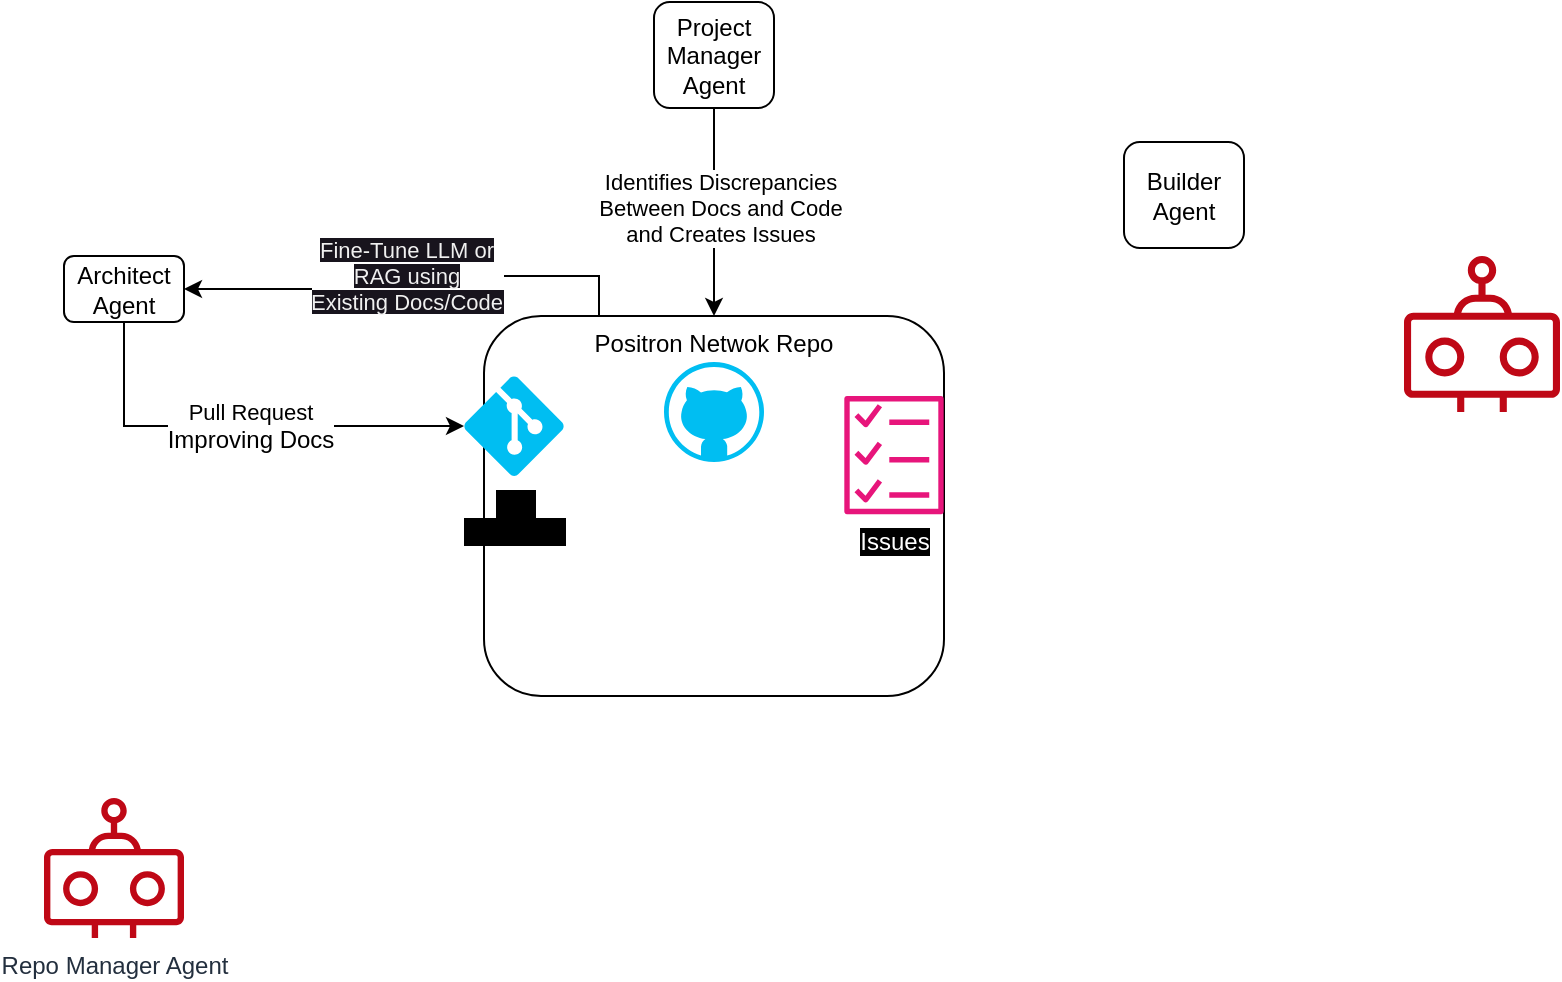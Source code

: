 <mxfile version="22.1.2" type="device">
  <diagram id="fwKmZzDpUcPgBW0NIkbe" name="Page-1">
    <mxGraphModel dx="1096" dy="640" grid="1" gridSize="10" guides="1" tooltips="1" connect="1" arrows="1" fold="1" page="1" pageScale="1" pageWidth="850" pageHeight="1100" math="0" shadow="0">
      <root>
        <mxCell id="0" />
        <mxCell id="1" parent="0" />
        <mxCell id="I9ISP0G6ngIsurMLvayH-34" value="&lt;span style=&quot;color: rgb(240, 240, 240); font-family: Helvetica; font-size: 11px; font-style: normal; font-variant-ligatures: normal; font-variant-caps: normal; font-weight: 400; letter-spacing: normal; orphans: 2; text-align: center; text-indent: 0px; text-transform: none; widows: 2; word-spacing: 0px; -webkit-text-stroke-width: 0px; background-color: rgb(24, 20, 29); text-decoration-thickness: initial; text-decoration-style: initial; text-decoration-color: initial; float: none; display: inline !important;&quot;&gt;Fine-Tune LLM or&lt;/span&gt;&lt;br style=&quot;border-color: rgb(0, 0, 0); color: rgb(240, 240, 240); font-family: Helvetica; font-size: 11px; font-style: normal; font-variant-ligatures: normal; font-variant-caps: normal; font-weight: 400; letter-spacing: normal; orphans: 2; text-align: center; text-indent: 0px; text-transform: none; widows: 2; word-spacing: 0px; -webkit-text-stroke-width: 0px; text-decoration-thickness: initial; text-decoration-style: initial; text-decoration-color: initial;&quot;&gt;&lt;span style=&quot;color: rgb(240, 240, 240); font-family: Helvetica; font-size: 11px; font-style: normal; font-variant-ligatures: normal; font-variant-caps: normal; font-weight: 400; letter-spacing: normal; orphans: 2; text-align: center; text-indent: 0px; text-transform: none; widows: 2; word-spacing: 0px; -webkit-text-stroke-width: 0px; background-color: rgb(24, 20, 29); text-decoration-thickness: initial; text-decoration-style: initial; text-decoration-color: initial; float: none; display: inline !important;&quot;&gt;RAG using&lt;/span&gt;&lt;br style=&quot;border-color: rgb(0, 0, 0); color: rgb(240, 240, 240); font-family: Helvetica; font-size: 11px; font-style: normal; font-variant-ligatures: normal; font-variant-caps: normal; font-weight: 400; letter-spacing: normal; orphans: 2; text-align: center; text-indent: 0px; text-transform: none; widows: 2; word-spacing: 0px; -webkit-text-stroke-width: 0px; text-decoration-thickness: initial; text-decoration-style: initial; text-decoration-color: initial;&quot;&gt;&lt;span style=&quot;color: rgb(240, 240, 240); font-family: Helvetica; font-size: 11px; font-style: normal; font-variant-ligatures: normal; font-variant-caps: normal; font-weight: 400; letter-spacing: normal; orphans: 2; text-align: center; text-indent: 0px; text-transform: none; widows: 2; word-spacing: 0px; -webkit-text-stroke-width: 0px; background-color: rgb(24, 20, 29); text-decoration-thickness: initial; text-decoration-style: initial; text-decoration-color: initial; float: none; display: inline !important;&quot;&gt;Existing Docs/Code&lt;/span&gt;" style="edgeStyle=orthogonalEdgeStyle;rounded=0;orthogonalLoop=1;jettySize=auto;html=1;exitX=0.25;exitY=0;exitDx=0;exitDy=0;entryX=1;entryY=0.5;entryDx=0;entryDy=0;" edge="1" parent="1" source="I9ISP0G6ngIsurMLvayH-22" target="I9ISP0G6ngIsurMLvayH-31">
          <mxGeometry relative="1" as="geometry" />
        </mxCell>
        <mxCell id="I9ISP0G6ngIsurMLvayH-22" value="Positron Netwok Repo" style="rounded=1;whiteSpace=wrap;html=1;verticalAlign=top;" vertex="1" parent="1">
          <mxGeometry x="260" y="187" width="230" height="190" as="geometry" />
        </mxCell>
        <mxCell id="3" value="" style="verticalLabelPosition=bottom;html=1;verticalAlign=top;align=center;strokeColor=none;fillColor=#00BEF2;shape=mxgraph.azure.github_code;pointerEvents=1;labelBackgroundColor=#FFFFFF;" parent="1" vertex="1">
          <mxGeometry x="350" y="210" width="50" height="50" as="geometry" />
        </mxCell>
        <mxCell id="8" value="&lt;span style=&quot;background-color: rgb(255, 255, 255);&quot;&gt;&lt;br&gt;&lt;/span&gt;" style="sketch=0;outlineConnect=0;fontColor=#232F3E;gradientColor=none;fillColor=#BF0816;strokeColor=none;dashed=0;verticalLabelPosition=bottom;verticalAlign=top;align=center;html=1;fontSize=12;fontStyle=0;aspect=fixed;pointerEvents=1;shape=mxgraph.aws4.waf_bot;" parent="1" vertex="1">
          <mxGeometry x="720" y="157" width="78" height="78" as="geometry" />
        </mxCell>
        <mxCell id="I9ISP0G6ngIsurMLvayH-11" value="&lt;font style=&quot;&quot; color=&quot;#ffffff&quot;&gt;Issues&lt;/font&gt;" style="sketch=0;outlineConnect=0;fontColor=#232F3E;gradientColor=none;fillColor=#E7157B;strokeColor=none;dashed=0;verticalLabelPosition=bottom;verticalAlign=top;align=center;html=1;fontSize=12;fontStyle=0;aspect=fixed;pointerEvents=1;shape=mxgraph.aws4.checklist;labelBackgroundColor=#000000;" vertex="1" parent="1">
          <mxGeometry x="440" y="227" width="50" height="59.09" as="geometry" />
        </mxCell>
        <mxCell id="I9ISP0G6ngIsurMLvayH-14" value="&lt;span style=&quot;background-color: rgb(0, 0, 0);&quot;&gt;Pull &lt;br&gt;Requests&lt;/span&gt;" style="verticalLabelPosition=bottom;html=1;verticalAlign=top;align=center;strokeColor=none;fillColor=#00BEF2;shape=mxgraph.azure.git_repository;" vertex="1" parent="1">
          <mxGeometry x="250" y="217" width="50" height="50" as="geometry" />
        </mxCell>
        <mxCell id="I9ISP0G6ngIsurMLvayH-19" value="&lt;span style=&quot;background-color: rgb(255, 255, 255);&quot;&gt;Repo Manager Agent&lt;br&gt;&lt;/span&gt;" style="sketch=0;outlineConnect=0;fontColor=#232F3E;gradientColor=none;fillColor=#BF0816;strokeColor=none;dashed=0;verticalLabelPosition=bottom;verticalAlign=top;align=center;html=1;fontSize=12;fontStyle=0;aspect=fixed;pointerEvents=1;shape=mxgraph.aws4.waf_bot;" vertex="1" parent="1">
          <mxGeometry x="40" y="428" width="70" height="70" as="geometry" />
        </mxCell>
        <mxCell id="I9ISP0G6ngIsurMLvayH-31" value="Architect Agent" style="rounded=1;whiteSpace=wrap;html=1;" vertex="1" parent="1">
          <mxGeometry x="50" y="157" width="60" height="33" as="geometry" />
        </mxCell>
        <mxCell id="I9ISP0G6ngIsurMLvayH-32" style="edgeStyle=orthogonalEdgeStyle;rounded=0;orthogonalLoop=1;jettySize=auto;html=1;entryX=0;entryY=0.5;entryDx=0;entryDy=0;entryPerimeter=0;exitX=0.5;exitY=1;exitDx=0;exitDy=0;" edge="1" parent="1" source="I9ISP0G6ngIsurMLvayH-31" target="I9ISP0G6ngIsurMLvayH-14">
          <mxGeometry relative="1" as="geometry" />
        </mxCell>
        <mxCell id="I9ISP0G6ngIsurMLvayH-33" value="Pull Request&lt;br style=&quot;font-size: 12px;&quot;&gt;&lt;span style=&quot;font-size: 12px;&quot;&gt;Improving Docs&lt;/span&gt;" style="edgeLabel;html=1;align=center;verticalAlign=middle;resizable=0;points=[];" vertex="1" connectable="0" parent="I9ISP0G6ngIsurMLvayH-32">
          <mxGeometry x="-0.398" y="1" relative="1" as="geometry">
            <mxPoint x="48" y="1" as="offset" />
          </mxGeometry>
        </mxCell>
        <mxCell id="I9ISP0G6ngIsurMLvayH-37" style="edgeStyle=orthogonalEdgeStyle;rounded=0;orthogonalLoop=1;jettySize=auto;html=1;" edge="1" parent="1" source="I9ISP0G6ngIsurMLvayH-35" target="I9ISP0G6ngIsurMLvayH-22">
          <mxGeometry relative="1" as="geometry" />
        </mxCell>
        <mxCell id="I9ISP0G6ngIsurMLvayH-38" value="Identifies Discrepancies&lt;br&gt;Between Docs and Code&lt;br&gt;and Creates Issues" style="edgeLabel;html=1;align=center;verticalAlign=middle;resizable=0;points=[];" vertex="1" connectable="0" parent="I9ISP0G6ngIsurMLvayH-37">
          <mxGeometry x="-0.041" y="3" relative="1" as="geometry">
            <mxPoint as="offset" />
          </mxGeometry>
        </mxCell>
        <mxCell id="I9ISP0G6ngIsurMLvayH-35" value="Project Manager Agent" style="rounded=1;whiteSpace=wrap;html=1;" vertex="1" parent="1">
          <mxGeometry x="345" y="30" width="60" height="53" as="geometry" />
        </mxCell>
        <mxCell id="I9ISP0G6ngIsurMLvayH-39" value="Builder Agent" style="rounded=1;whiteSpace=wrap;html=1;" vertex="1" parent="1">
          <mxGeometry x="580" y="100" width="60" height="53" as="geometry" />
        </mxCell>
      </root>
    </mxGraphModel>
  </diagram>
</mxfile>
